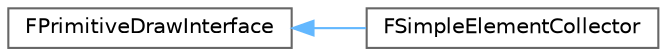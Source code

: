 digraph "Graphical Class Hierarchy"
{
 // INTERACTIVE_SVG=YES
 // LATEX_PDF_SIZE
  bgcolor="transparent";
  edge [fontname=Helvetica,fontsize=10,labelfontname=Helvetica,labelfontsize=10];
  node [fontname=Helvetica,fontsize=10,shape=box,height=0.2,width=0.4];
  rankdir="LR";
  Node0 [id="Node000000",label="FPrimitiveDrawInterface",height=0.2,width=0.4,color="grey40", fillcolor="white", style="filled",URL="$dc/d38/classFPrimitiveDrawInterface.html",tooltip="The base interface used to query a primitive for its dynamic elements."];
  Node0 -> Node1 [id="edge4540_Node000000_Node000001",dir="back",color="steelblue1",style="solid",tooltip=" "];
  Node1 [id="Node000001",label="FSimpleElementCollector",height=0.2,width=0.4,color="grey40", fillcolor="white", style="filled",URL="$de/ddb/classFSimpleElementCollector.html",tooltip="Primitive draw interface implementation used to store primitives requested to be drawn when gathering..."];
}
